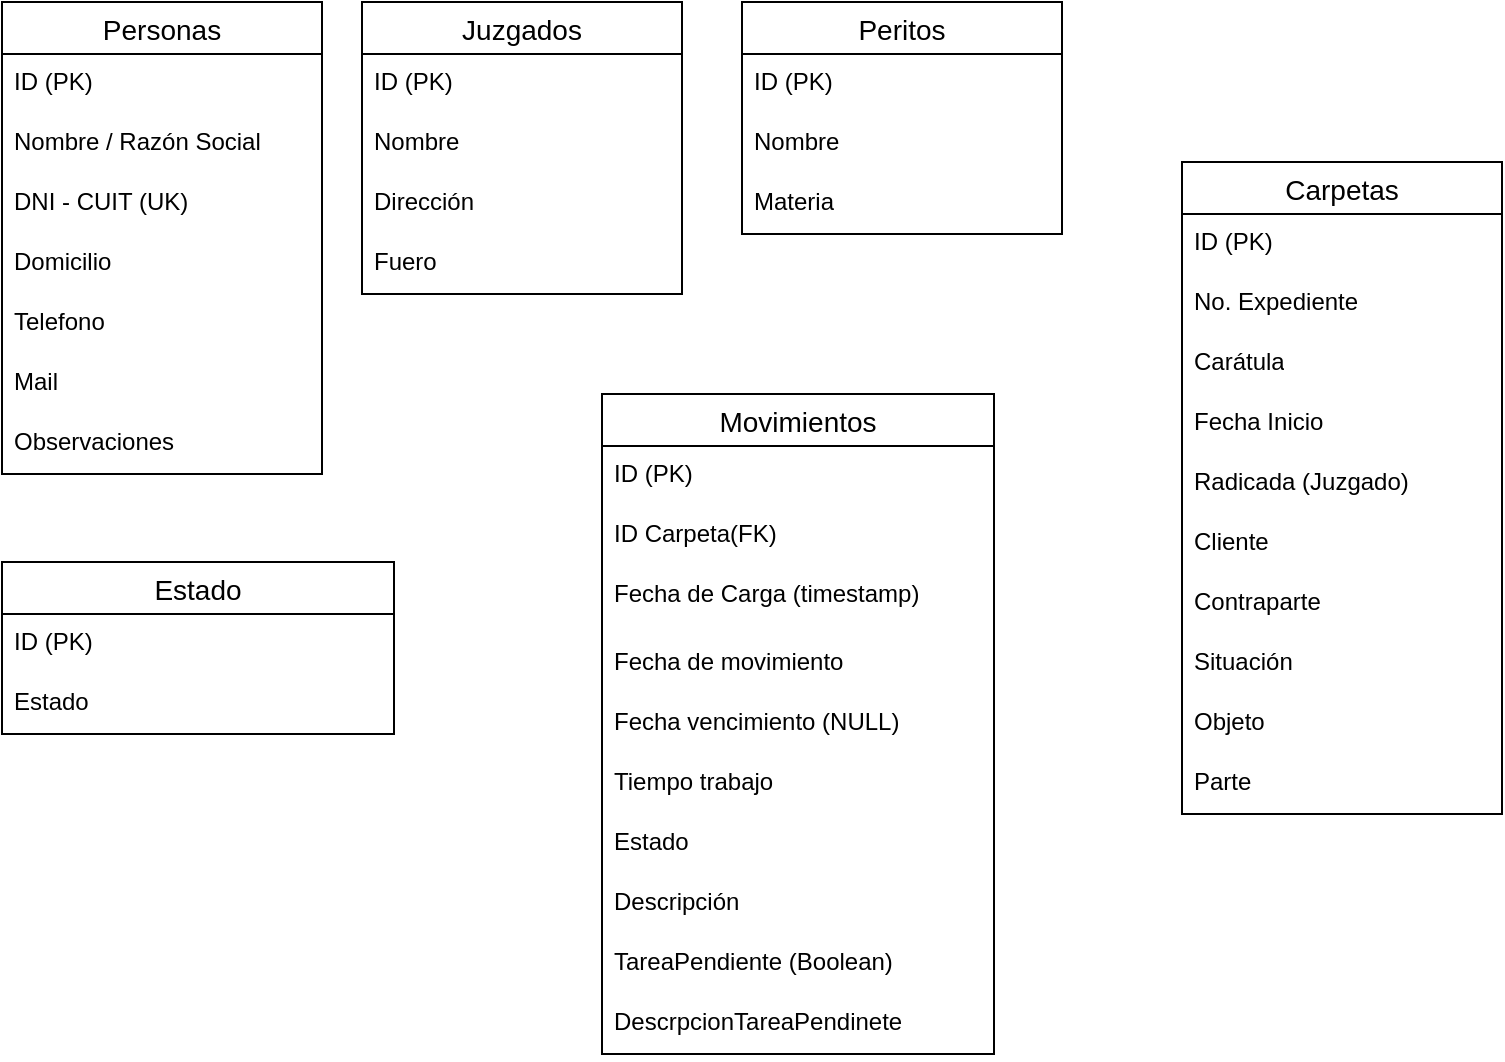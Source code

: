 <mxfile version="26.0.16">
  <diagram name="Página-1" id="sQuAYE1vrrfZOaBtmzUr">
    <mxGraphModel dx="880" dy="426" grid="1" gridSize="10" guides="1" tooltips="1" connect="1" arrows="1" fold="1" page="1" pageScale="1" pageWidth="827" pageHeight="1169" math="0" shadow="0">
      <root>
        <mxCell id="0" />
        <mxCell id="1" parent="0" />
        <mxCell id="7V_Yfz7llawsDNUqwENA-35" value="Personas" style="swimlane;fontStyle=0;childLayout=stackLayout;horizontal=1;startSize=26;horizontalStack=0;resizeParent=1;resizeParentMax=0;resizeLast=0;collapsible=1;marginBottom=0;align=center;fontSize=14;" parent="1" vertex="1">
          <mxGeometry x="40" y="40" width="160" height="236" as="geometry">
            <mxRectangle x="420" y="20" width="60" height="30" as="alternateBounds" />
          </mxGeometry>
        </mxCell>
        <mxCell id="7V_Yfz7llawsDNUqwENA-36" value="ID (PK)" style="text;strokeColor=none;fillColor=none;spacingLeft=4;spacingRight=4;overflow=hidden;rotatable=0;points=[[0,0.5],[1,0.5]];portConstraint=eastwest;fontSize=12;whiteSpace=wrap;html=1;" parent="7V_Yfz7llawsDNUqwENA-35" vertex="1">
          <mxGeometry y="26" width="160" height="30" as="geometry" />
        </mxCell>
        <mxCell id="7V_Yfz7llawsDNUqwENA-39" value="Nombre / Razón Social" style="text;strokeColor=none;fillColor=none;spacingLeft=4;spacingRight=4;overflow=hidden;rotatable=0;points=[[0,0.5],[1,0.5]];portConstraint=eastwest;fontSize=12;whiteSpace=wrap;html=1;" parent="7V_Yfz7llawsDNUqwENA-35" vertex="1">
          <mxGeometry y="56" width="160" height="30" as="geometry" />
        </mxCell>
        <mxCell id="7V_Yfz7llawsDNUqwENA-37" value="DNI - CUIT (UK)&lt;div&gt;&lt;br&gt;&lt;/div&gt;" style="text;strokeColor=none;fillColor=none;spacingLeft=4;spacingRight=4;overflow=hidden;rotatable=0;points=[[0,0.5],[1,0.5]];portConstraint=eastwest;fontSize=12;whiteSpace=wrap;html=1;" parent="7V_Yfz7llawsDNUqwENA-35" vertex="1">
          <mxGeometry y="86" width="160" height="30" as="geometry" />
        </mxCell>
        <mxCell id="7V_Yfz7llawsDNUqwENA-43" value="Domicilio" style="text;strokeColor=none;fillColor=none;spacingLeft=4;spacingRight=4;overflow=hidden;rotatable=0;points=[[0,0.5],[1,0.5]];portConstraint=eastwest;fontSize=12;whiteSpace=wrap;html=1;" parent="7V_Yfz7llawsDNUqwENA-35" vertex="1">
          <mxGeometry y="116" width="160" height="30" as="geometry" />
        </mxCell>
        <mxCell id="7V_Yfz7llawsDNUqwENA-42" value="Telefono" style="text;strokeColor=none;fillColor=none;spacingLeft=4;spacingRight=4;overflow=hidden;rotatable=0;points=[[0,0.5],[1,0.5]];portConstraint=eastwest;fontSize=12;whiteSpace=wrap;html=1;" parent="7V_Yfz7llawsDNUqwENA-35" vertex="1">
          <mxGeometry y="146" width="160" height="30" as="geometry" />
        </mxCell>
        <mxCell id="7V_Yfz7llawsDNUqwENA-41" value="Mail" style="text;strokeColor=none;fillColor=none;spacingLeft=4;spacingRight=4;overflow=hidden;rotatable=0;points=[[0,0.5],[1,0.5]];portConstraint=eastwest;fontSize=12;whiteSpace=wrap;html=1;" parent="7V_Yfz7llawsDNUqwENA-35" vertex="1">
          <mxGeometry y="176" width="160" height="30" as="geometry" />
        </mxCell>
        <mxCell id="7V_Yfz7llawsDNUqwENA-38" value="Observaciones" style="text;strokeColor=none;fillColor=none;spacingLeft=4;spacingRight=4;overflow=hidden;rotatable=0;points=[[0,0.5],[1,0.5]];portConstraint=eastwest;fontSize=12;whiteSpace=wrap;html=1;" parent="7V_Yfz7llawsDNUqwENA-35" vertex="1">
          <mxGeometry y="206" width="160" height="30" as="geometry" />
        </mxCell>
        <mxCell id="7V_Yfz7llawsDNUqwENA-46" value="Juzgados" style="swimlane;fontStyle=0;childLayout=stackLayout;horizontal=1;startSize=26;horizontalStack=0;resizeParent=1;resizeParentMax=0;resizeLast=0;collapsible=1;marginBottom=0;align=center;fontSize=14;" parent="1" vertex="1">
          <mxGeometry x="220" y="40" width="160" height="146" as="geometry" />
        </mxCell>
        <mxCell id="7V_Yfz7llawsDNUqwENA-47" value="ID (PK)" style="text;strokeColor=none;fillColor=none;spacingLeft=4;spacingRight=4;overflow=hidden;rotatable=0;points=[[0,0.5],[1,0.5]];portConstraint=eastwest;fontSize=12;whiteSpace=wrap;html=1;" parent="7V_Yfz7llawsDNUqwENA-46" vertex="1">
          <mxGeometry y="26" width="160" height="30" as="geometry" />
        </mxCell>
        <mxCell id="7V_Yfz7llawsDNUqwENA-48" value="Nombre" style="text;strokeColor=none;fillColor=none;spacingLeft=4;spacingRight=4;overflow=hidden;rotatable=0;points=[[0,0.5],[1,0.5]];portConstraint=eastwest;fontSize=12;whiteSpace=wrap;html=1;" parent="7V_Yfz7llawsDNUqwENA-46" vertex="1">
          <mxGeometry y="56" width="160" height="30" as="geometry" />
        </mxCell>
        <mxCell id="7V_Yfz7llawsDNUqwENA-63" value="Dirección" style="text;strokeColor=none;fillColor=none;spacingLeft=4;spacingRight=4;overflow=hidden;rotatable=0;points=[[0,0.5],[1,0.5]];portConstraint=eastwest;fontSize=12;whiteSpace=wrap;html=1;" parent="7V_Yfz7llawsDNUqwENA-46" vertex="1">
          <mxGeometry y="86" width="160" height="30" as="geometry" />
        </mxCell>
        <mxCell id="7V_Yfz7llawsDNUqwENA-49" value="Fuero" style="text;strokeColor=none;fillColor=none;spacingLeft=4;spacingRight=4;overflow=hidden;rotatable=0;points=[[0,0.5],[1,0.5]];portConstraint=eastwest;fontSize=12;whiteSpace=wrap;html=1;" parent="7V_Yfz7llawsDNUqwENA-46" vertex="1">
          <mxGeometry y="116" width="160" height="30" as="geometry" />
        </mxCell>
        <mxCell id="7V_Yfz7llawsDNUqwENA-51" value="Peritos" style="swimlane;fontStyle=0;childLayout=stackLayout;horizontal=1;startSize=26;horizontalStack=0;resizeParent=1;resizeParentMax=0;resizeLast=0;collapsible=1;marginBottom=0;align=center;fontSize=14;" parent="1" vertex="1">
          <mxGeometry x="410" y="40" width="160" height="116" as="geometry" />
        </mxCell>
        <mxCell id="7V_Yfz7llawsDNUqwENA-52" value="ID (PK)" style="text;strokeColor=none;fillColor=none;spacingLeft=4;spacingRight=4;overflow=hidden;rotatable=0;points=[[0,0.5],[1,0.5]];portConstraint=eastwest;fontSize=12;whiteSpace=wrap;html=1;" parent="7V_Yfz7llawsDNUqwENA-51" vertex="1">
          <mxGeometry y="26" width="160" height="30" as="geometry" />
        </mxCell>
        <mxCell id="7V_Yfz7llawsDNUqwENA-53" value="Nombre" style="text;strokeColor=none;fillColor=none;spacingLeft=4;spacingRight=4;overflow=hidden;rotatable=0;points=[[0,0.5],[1,0.5]];portConstraint=eastwest;fontSize=12;whiteSpace=wrap;html=1;" parent="7V_Yfz7llawsDNUqwENA-51" vertex="1">
          <mxGeometry y="56" width="160" height="30" as="geometry" />
        </mxCell>
        <mxCell id="7V_Yfz7llawsDNUqwENA-54" value="Materia" style="text;strokeColor=none;fillColor=none;spacingLeft=4;spacingRight=4;overflow=hidden;rotatable=0;points=[[0,0.5],[1,0.5]];portConstraint=eastwest;fontSize=12;whiteSpace=wrap;html=1;" parent="7V_Yfz7llawsDNUqwENA-51" vertex="1">
          <mxGeometry y="86" width="160" height="30" as="geometry" />
        </mxCell>
        <mxCell id="7V_Yfz7llawsDNUqwENA-55" value="Carpetas" style="swimlane;fontStyle=0;childLayout=stackLayout;horizontal=1;startSize=26;horizontalStack=0;resizeParent=1;resizeParentMax=0;resizeLast=0;collapsible=1;marginBottom=0;align=center;fontSize=14;" parent="1" vertex="1">
          <mxGeometry x="630" y="120" width="160" height="326" as="geometry" />
        </mxCell>
        <mxCell id="SNOZQMGnQesNSul9N1Nu-5" value="ID (PK)" style="text;strokeColor=none;fillColor=none;spacingLeft=4;spacingRight=4;overflow=hidden;rotatable=0;points=[[0,0.5],[1,0.5]];portConstraint=eastwest;fontSize=12;whiteSpace=wrap;html=1;" vertex="1" parent="7V_Yfz7llawsDNUqwENA-55">
          <mxGeometry y="26" width="160" height="30" as="geometry" />
        </mxCell>
        <mxCell id="SNOZQMGnQesNSul9N1Nu-2" value="No. Expediente" style="text;strokeColor=none;fillColor=none;spacingLeft=4;spacingRight=4;overflow=hidden;rotatable=0;points=[[0,0.5],[1,0.5]];portConstraint=eastwest;fontSize=12;whiteSpace=wrap;html=1;" vertex="1" parent="7V_Yfz7llawsDNUqwENA-55">
          <mxGeometry y="56" width="160" height="30" as="geometry" />
        </mxCell>
        <mxCell id="SNOZQMGnQesNSul9N1Nu-3" value="Carátula" style="text;strokeColor=none;fillColor=none;spacingLeft=4;spacingRight=4;overflow=hidden;rotatable=0;points=[[0,0.5],[1,0.5]];portConstraint=eastwest;fontSize=12;whiteSpace=wrap;html=1;" vertex="1" parent="7V_Yfz7llawsDNUqwENA-55">
          <mxGeometry y="86" width="160" height="30" as="geometry" />
        </mxCell>
        <mxCell id="7V_Yfz7llawsDNUqwENA-56" value="Fecha Inicio" style="text;strokeColor=none;fillColor=none;spacingLeft=4;spacingRight=4;overflow=hidden;rotatable=0;points=[[0,0.5],[1,0.5]];portConstraint=eastwest;fontSize=12;whiteSpace=wrap;html=1;" parent="7V_Yfz7llawsDNUqwENA-55" vertex="1">
          <mxGeometry y="116" width="160" height="30" as="geometry" />
        </mxCell>
        <mxCell id="SNOZQMGnQesNSul9N1Nu-1" value="Radicada (Juzgado)&lt;div&gt;&lt;br&gt;&lt;/div&gt;" style="text;strokeColor=none;fillColor=none;spacingLeft=4;spacingRight=4;overflow=hidden;rotatable=0;points=[[0,0.5],[1,0.5]];portConstraint=eastwest;fontSize=12;whiteSpace=wrap;html=1;" vertex="1" parent="7V_Yfz7llawsDNUqwENA-55">
          <mxGeometry y="146" width="160" height="30" as="geometry" />
        </mxCell>
        <mxCell id="SNOZQMGnQesNSul9N1Nu-4" value="Cliente" style="text;strokeColor=none;fillColor=none;spacingLeft=4;spacingRight=4;overflow=hidden;rotatable=0;points=[[0,0.5],[1,0.5]];portConstraint=eastwest;fontSize=12;whiteSpace=wrap;html=1;" vertex="1" parent="7V_Yfz7llawsDNUqwENA-55">
          <mxGeometry y="176" width="160" height="30" as="geometry" />
        </mxCell>
        <mxCell id="SNOZQMGnQesNSul9N1Nu-6" value="Contraparte" style="text;strokeColor=none;fillColor=none;spacingLeft=4;spacingRight=4;overflow=hidden;rotatable=0;points=[[0,0.5],[1,0.5]];portConstraint=eastwest;fontSize=12;whiteSpace=wrap;html=1;" vertex="1" parent="7V_Yfz7llawsDNUqwENA-55">
          <mxGeometry y="206" width="160" height="30" as="geometry" />
        </mxCell>
        <mxCell id="SNOZQMGnQesNSul9N1Nu-7" value="Situación" style="text;strokeColor=none;fillColor=none;spacingLeft=4;spacingRight=4;overflow=hidden;rotatable=0;points=[[0,0.5],[1,0.5]];portConstraint=eastwest;fontSize=12;whiteSpace=wrap;html=1;" vertex="1" parent="7V_Yfz7llawsDNUqwENA-55">
          <mxGeometry y="236" width="160" height="30" as="geometry" />
        </mxCell>
        <mxCell id="SNOZQMGnQesNSul9N1Nu-8" value="Objeto" style="text;strokeColor=none;fillColor=none;spacingLeft=4;spacingRight=4;overflow=hidden;rotatable=0;points=[[0,0.5],[1,0.5]];portConstraint=eastwest;fontSize=12;whiteSpace=wrap;html=1;" vertex="1" parent="7V_Yfz7llawsDNUqwENA-55">
          <mxGeometry y="266" width="160" height="30" as="geometry" />
        </mxCell>
        <mxCell id="7V_Yfz7llawsDNUqwENA-58" value="Parte" style="text;strokeColor=none;fillColor=none;spacingLeft=4;spacingRight=4;overflow=hidden;rotatable=0;points=[[0,0.5],[1,0.5]];portConstraint=eastwest;fontSize=12;whiteSpace=wrap;html=1;" parent="7V_Yfz7llawsDNUqwENA-55" vertex="1">
          <mxGeometry y="296" width="160" height="30" as="geometry" />
        </mxCell>
        <mxCell id="7V_Yfz7llawsDNUqwENA-59" value="Movimientos" style="swimlane;fontStyle=0;childLayout=stackLayout;horizontal=1;startSize=26;horizontalStack=0;resizeParent=1;resizeParentMax=0;resizeLast=0;collapsible=1;marginBottom=0;align=center;fontSize=14;" parent="1" vertex="1">
          <mxGeometry x="340" y="236" width="196" height="330" as="geometry" />
        </mxCell>
        <mxCell id="7V_Yfz7llawsDNUqwENA-60" value="ID (PK)" style="text;strokeColor=none;fillColor=none;spacingLeft=4;spacingRight=4;overflow=hidden;rotatable=0;points=[[0,0.5],[1,0.5]];portConstraint=eastwest;fontSize=12;whiteSpace=wrap;html=1;" parent="7V_Yfz7llawsDNUqwENA-59" vertex="1">
          <mxGeometry y="26" width="196" height="30" as="geometry" />
        </mxCell>
        <mxCell id="SNOZQMGnQesNSul9N1Nu-23" value="ID Carpeta(FK)" style="text;strokeColor=none;fillColor=none;spacingLeft=4;spacingRight=4;overflow=hidden;rotatable=0;points=[[0,0.5],[1,0.5]];portConstraint=eastwest;fontSize=12;whiteSpace=wrap;html=1;" vertex="1" parent="7V_Yfz7llawsDNUqwENA-59">
          <mxGeometry y="56" width="196" height="30" as="geometry" />
        </mxCell>
        <mxCell id="7V_Yfz7llawsDNUqwENA-61" value="Fecha de Carga (timestamp)" style="text;strokeColor=none;fillColor=none;spacingLeft=4;spacingRight=4;overflow=hidden;rotatable=0;points=[[0,0.5],[1,0.5]];portConstraint=eastwest;fontSize=12;whiteSpace=wrap;html=1;" parent="7V_Yfz7llawsDNUqwENA-59" vertex="1">
          <mxGeometry y="86" width="196" height="34" as="geometry" />
        </mxCell>
        <mxCell id="SNOZQMGnQesNSul9N1Nu-10" value="Fecha de movimiento" style="text;strokeColor=none;fillColor=none;spacingLeft=4;spacingRight=4;overflow=hidden;rotatable=0;points=[[0,0.5],[1,0.5]];portConstraint=eastwest;fontSize=12;whiteSpace=wrap;html=1;" vertex="1" parent="7V_Yfz7llawsDNUqwENA-59">
          <mxGeometry y="120" width="196" height="30" as="geometry" />
        </mxCell>
        <mxCell id="SNOZQMGnQesNSul9N1Nu-11" value="Fecha vencimiento (NULL)" style="text;strokeColor=none;fillColor=none;spacingLeft=4;spacingRight=4;overflow=hidden;rotatable=0;points=[[0,0.5],[1,0.5]];portConstraint=eastwest;fontSize=12;whiteSpace=wrap;html=1;" vertex="1" parent="7V_Yfz7llawsDNUqwENA-59">
          <mxGeometry y="150" width="196" height="30" as="geometry" />
        </mxCell>
        <mxCell id="SNOZQMGnQesNSul9N1Nu-9" value="Tiempo trabajo" style="text;strokeColor=none;fillColor=none;spacingLeft=4;spacingRight=4;overflow=hidden;rotatable=0;points=[[0,0.5],[1,0.5]];portConstraint=eastwest;fontSize=12;whiteSpace=wrap;html=1;" vertex="1" parent="7V_Yfz7llawsDNUqwENA-59">
          <mxGeometry y="180" width="196" height="30" as="geometry" />
        </mxCell>
        <mxCell id="SNOZQMGnQesNSul9N1Nu-20" value="Estado" style="text;strokeColor=none;fillColor=none;spacingLeft=4;spacingRight=4;overflow=hidden;rotatable=0;points=[[0,0.5],[1,0.5]];portConstraint=eastwest;fontSize=12;whiteSpace=wrap;html=1;" vertex="1" parent="7V_Yfz7llawsDNUqwENA-59">
          <mxGeometry y="210" width="196" height="30" as="geometry" />
        </mxCell>
        <mxCell id="SNOZQMGnQesNSul9N1Nu-22" value="Descripción" style="text;strokeColor=none;fillColor=none;spacingLeft=4;spacingRight=4;overflow=hidden;rotatable=0;points=[[0,0.5],[1,0.5]];portConstraint=eastwest;fontSize=12;whiteSpace=wrap;html=1;" vertex="1" parent="7V_Yfz7llawsDNUqwENA-59">
          <mxGeometry y="240" width="196" height="30" as="geometry" />
        </mxCell>
        <mxCell id="SNOZQMGnQesNSul9N1Nu-21" value="TareaPendiente (Boolean)" style="text;strokeColor=none;fillColor=none;spacingLeft=4;spacingRight=4;overflow=hidden;rotatable=0;points=[[0,0.5],[1,0.5]];portConstraint=eastwest;fontSize=12;whiteSpace=wrap;html=1;" vertex="1" parent="7V_Yfz7llawsDNUqwENA-59">
          <mxGeometry y="270" width="196" height="30" as="geometry" />
        </mxCell>
        <mxCell id="7V_Yfz7llawsDNUqwENA-62" value="DescrpcionTareaPendinete" style="text;strokeColor=none;fillColor=none;spacingLeft=4;spacingRight=4;overflow=hidden;rotatable=0;points=[[0,0.5],[1,0.5]];portConstraint=eastwest;fontSize=12;whiteSpace=wrap;html=1;" parent="7V_Yfz7llawsDNUqwENA-59" vertex="1">
          <mxGeometry y="300" width="196" height="30" as="geometry" />
        </mxCell>
        <mxCell id="SNOZQMGnQesNSul9N1Nu-13" value="Estado" style="swimlane;fontStyle=0;childLayout=stackLayout;horizontal=1;startSize=26;horizontalStack=0;resizeParent=1;resizeParentMax=0;resizeLast=0;collapsible=1;marginBottom=0;align=center;fontSize=14;" vertex="1" parent="1">
          <mxGeometry x="40" y="320" width="196" height="86" as="geometry" />
        </mxCell>
        <mxCell id="SNOZQMGnQesNSul9N1Nu-14" value="ID (PK)" style="text;strokeColor=none;fillColor=none;spacingLeft=4;spacingRight=4;overflow=hidden;rotatable=0;points=[[0,0.5],[1,0.5]];portConstraint=eastwest;fontSize=12;whiteSpace=wrap;html=1;" vertex="1" parent="SNOZQMGnQesNSul9N1Nu-13">
          <mxGeometry y="26" width="196" height="30" as="geometry" />
        </mxCell>
        <mxCell id="SNOZQMGnQesNSul9N1Nu-16" value="Estado" style="text;strokeColor=none;fillColor=none;spacingLeft=4;spacingRight=4;overflow=hidden;rotatable=0;points=[[0,0.5],[1,0.5]];portConstraint=eastwest;fontSize=12;whiteSpace=wrap;html=1;" vertex="1" parent="SNOZQMGnQesNSul9N1Nu-13">
          <mxGeometry y="56" width="196" height="30" as="geometry" />
        </mxCell>
      </root>
    </mxGraphModel>
  </diagram>
</mxfile>
